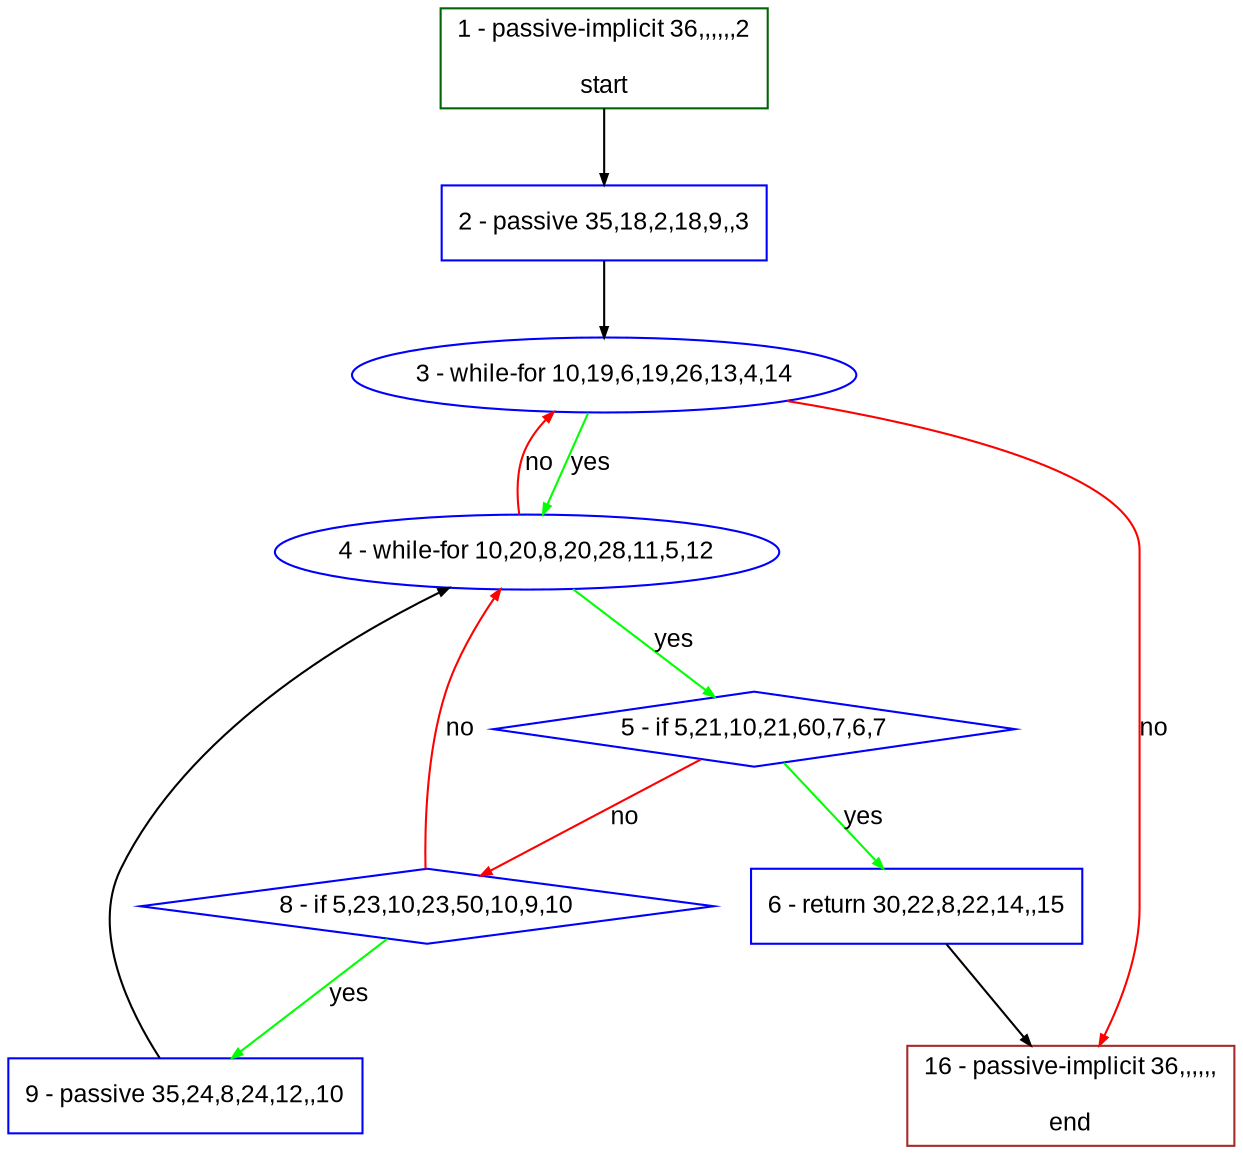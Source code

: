 digraph "" {
  graph [bgcolor="white", fillcolor="#FFFFCC", pack="true", packmode="clust", fontname="Arial", label="", fontsize="12", compound="true", style="rounded,filled"];
  node [node_initialized="no", fillcolor="white", fontname="Arial", label="", color="grey", fontsize="12", fixedsize="false", compound="true", shape="rectangle", style="filled"];
  edge [arrowtail="none", lhead="", fontcolor="black", fontname="Arial", label="", color="black", fontsize="12", arrowhead="normal", arrowsize="0.5", compound="true", ltail="", dir="forward"];
  __N1 [fillcolor="#ffffff", label="2 - passive 35,18,2,18,9,,3", color="#0000ff", shape="box", style="filled"];
  __N2 [fillcolor="#ffffff", label="1 - passive-implicit 36,,,,,,2\n\nstart", color="#006400", shape="box", style="filled"];
  __N3 [fillcolor="#ffffff", label="3 - while-for 10,19,6,19,26,13,4,14", color="#0000ff", shape="oval", style="filled"];
  __N4 [fillcolor="#ffffff", label="4 - while-for 10,20,8,20,28,11,5,12", color="#0000ff", shape="oval", style="filled"];
  __N5 [fillcolor="#ffffff", label="16 - passive-implicit 36,,,,,,\n\nend", color="#a52a2a", shape="box", style="filled"];
  __N6 [fillcolor="#ffffff", label="5 - if 5,21,10,21,60,7,6,7", color="#0000ff", shape="diamond", style="filled"];
  __N7 [fillcolor="#ffffff", label="6 - return 30,22,8,22,14,,15", color="#0000ff", shape="box", style="filled"];
  __N8 [fillcolor="#ffffff", label="8 - if 5,23,10,23,50,10,9,10", color="#0000ff", shape="diamond", style="filled"];
  __N9 [fillcolor="#ffffff", label="9 - passive 35,24,8,24,12,,10", color="#0000ff", shape="box", style="filled"];
  __N2 -> __N1 [arrowtail="none", color="#000000", label="", arrowhead="normal", dir="forward"];
  __N1 -> __N3 [arrowtail="none", color="#000000", label="", arrowhead="normal", dir="forward"];
  __N3 -> __N4 [arrowtail="none", color="#00ff00", label="yes", arrowhead="normal", dir="forward"];
  __N4 -> __N3 [arrowtail="none", color="#ff0000", label="no", arrowhead="normal", dir="forward"];
  __N3 -> __N5 [arrowtail="none", color="#ff0000", label="no", arrowhead="normal", dir="forward"];
  __N4 -> __N6 [arrowtail="none", color="#00ff00", label="yes", arrowhead="normal", dir="forward"];
  __N6 -> __N7 [arrowtail="none", color="#00ff00", label="yes", arrowhead="normal", dir="forward"];
  __N6 -> __N8 [arrowtail="none", color="#ff0000", label="no", arrowhead="normal", dir="forward"];
  __N7 -> __N5 [arrowtail="none", color="#000000", label="", arrowhead="normal", dir="forward"];
  __N8 -> __N4 [arrowtail="none", color="#ff0000", label="no", arrowhead="normal", dir="forward"];
  __N8 -> __N9 [arrowtail="none", color="#00ff00", label="yes", arrowhead="normal", dir="forward"];
  __N9 -> __N4 [arrowtail="none", color="#000000", label="", arrowhead="normal", dir="forward"];
}
